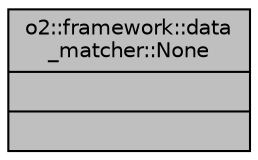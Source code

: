 digraph "o2::framework::data_matcher::None"
{
 // INTERACTIVE_SVG=YES
  bgcolor="transparent";
  edge [fontname="Helvetica",fontsize="10",labelfontname="Helvetica",labelfontsize="10"];
  node [fontname="Helvetica",fontsize="10",shape=record];
  Node1 [label="{o2::framework::data\l_matcher::None\n||}",height=0.2,width=0.4,color="black", fillcolor="grey75", style="filled" fontcolor="black"];
}
